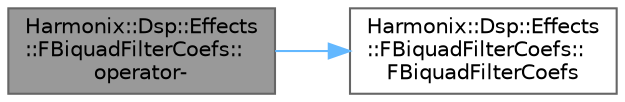 digraph "Harmonix::Dsp::Effects::FBiquadFilterCoefs::operator-"
{
 // INTERACTIVE_SVG=YES
 // LATEX_PDF_SIZE
  bgcolor="transparent";
  edge [fontname=Helvetica,fontsize=10,labelfontname=Helvetica,labelfontsize=10];
  node [fontname=Helvetica,fontsize=10,shape=box,height=0.2,width=0.4];
  rankdir="LR";
  Node1 [id="Node000001",label="Harmonix::Dsp::Effects\l::FBiquadFilterCoefs::\loperator-",height=0.2,width=0.4,color="gray40", fillcolor="grey60", style="filled", fontcolor="black",tooltip=" "];
  Node1 -> Node2 [id="edge1_Node000001_Node000002",color="steelblue1",style="solid",tooltip=" "];
  Node2 [id="Node000002",label="Harmonix::Dsp::Effects\l::FBiquadFilterCoefs::\lFBiquadFilterCoefs",height=0.2,width=0.4,color="grey40", fillcolor="white", style="filled",URL="$d1/d6d/classHarmonix_1_1Dsp_1_1Effects_1_1FBiquadFilterCoefs.html#a7eebfada8db909749373e12a1365bed6",tooltip=" "];
}
